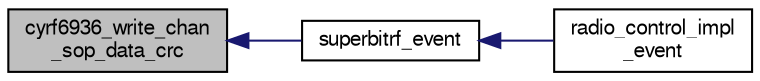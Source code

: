 digraph "cyrf6936_write_chan_sop_data_crc"
{
  edge [fontname="FreeSans",fontsize="10",labelfontname="FreeSans",labelfontsize="10"];
  node [fontname="FreeSans",fontsize="10",shape=record];
  rankdir="LR";
  Node1 [label="cyrf6936_write_chan\l_sop_data_crc",height=0.2,width=0.4,color="black", fillcolor="grey75", style="filled", fontcolor="black"];
  Node1 -> Node2 [dir="back",color="midnightblue",fontsize="10",style="solid",fontname="FreeSans"];
  Node2 [label="superbitrf_event",height=0.2,width=0.4,color="black", fillcolor="white", style="filled",URL="$modules_2datalink_2superbitrf_8h.html#a3dba487ecc02fb6e7bdde994032fd795",tooltip="The superbitrf on event call. "];
  Node2 -> Node3 [dir="back",color="midnightblue",fontsize="10",style="solid",fontname="FreeSans"];
  Node3 [label="radio_control_impl\l_event",height=0.2,width=0.4,color="black", fillcolor="white", style="filled",URL="$superbitrf__rc_8c.html#a760dbd4fa3f62cc43524fc420c2a9e5f",tooltip="RC event function with handler callback. "];
}
